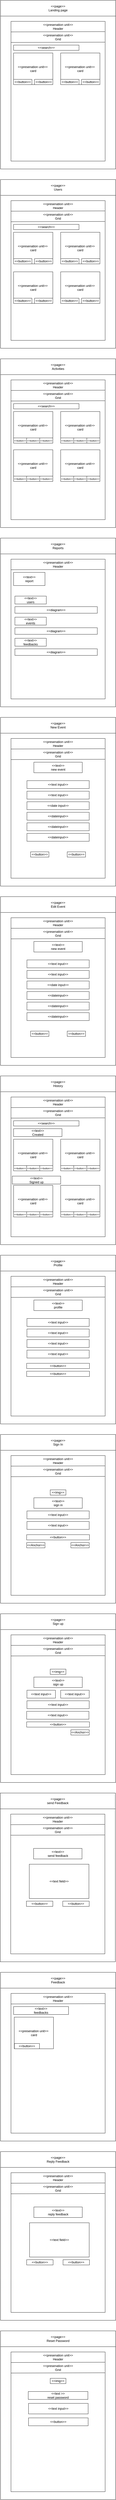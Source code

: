 <mxfile version="12.2.7" type="device" pages="1"><diagram id="5kby70e6fo3i9cjNy1hz" name="Page-1"><mxGraphModel dx="981" dy="492" grid="1" gridSize="10" guides="1" tooltips="1" connect="1" arrows="1" fold="1" page="1" pageScale="1" pageWidth="850" pageHeight="1100" math="0" shadow="0"><root><mxCell id="0"/><mxCell id="1" parent="0"/><mxCell id="wHW3T5yMtzYjt9VkqiAQ-1" value="" style="rounded=0;whiteSpace=wrap;html=1;" vertex="1" parent="1"><mxGeometry x="200" y="40" width="440" height="640" as="geometry"/></mxCell><mxCell id="wHW3T5yMtzYjt9VkqiAQ-2" value="&amp;lt;&amp;lt;page&amp;gt;&amp;gt;&lt;br&gt;Landing page&lt;br&gt;" style="rounded=0;whiteSpace=wrap;html=1;" vertex="1" parent="1"><mxGeometry x="200" y="40" width="440" height="60" as="geometry"/></mxCell><mxCell id="wHW3T5yMtzYjt9VkqiAQ-3" value="" style="rounded=0;whiteSpace=wrap;html=1;" vertex="1" parent="1"><mxGeometry x="240" y="120" width="360" height="530" as="geometry"/></mxCell><mxCell id="wHW3T5yMtzYjt9VkqiAQ-5" value="" style="endArrow=none;html=1;entryX=0.997;entryY=0.149;entryDx=0;entryDy=0;entryPerimeter=0;" edge="1" parent="1" target="wHW3T5yMtzYjt9VkqiAQ-3"><mxGeometry width="50" height="50" relative="1" as="geometry"><mxPoint x="240" y="200" as="sourcePoint"/><mxPoint x="290" y="150" as="targetPoint"/></mxGeometry></mxCell><mxCell id="wHW3T5yMtzYjt9VkqiAQ-6" value="&amp;lt;&amp;lt;presenation unit&amp;gt;&amp;gt;&lt;br&gt;Grid" style="text;html=1;strokeColor=none;fillColor=none;align=center;verticalAlign=middle;whiteSpace=wrap;rounded=0;" vertex="1" parent="1"><mxGeometry x="345" y="170" width="150" height="20" as="geometry"/></mxCell><mxCell id="wHW3T5yMtzYjt9VkqiAQ-7" value="&amp;lt;&amp;lt;presenation unit&amp;gt;&amp;gt;&amp;nbsp;&lt;br&gt;card" style="rounded=0;whiteSpace=wrap;html=1;" vertex="1" parent="1"><mxGeometry x="250" y="240" width="150" height="120" as="geometry"/></mxCell><mxCell id="wHW3T5yMtzYjt9VkqiAQ-12" value="&amp;lt;&amp;lt;search&amp;gt;&amp;gt;" style="rounded=0;whiteSpace=wrap;html=1;" vertex="1" parent="1"><mxGeometry x="250" y="210" width="250" height="20" as="geometry"/></mxCell><mxCell id="wHW3T5yMtzYjt9VkqiAQ-14" value="&amp;lt;&amp;lt;presenation unit&amp;gt;&amp;gt;&lt;br&gt;Header" style="text;html=1;strokeColor=none;fillColor=none;align=center;verticalAlign=middle;whiteSpace=wrap;rounded=0;" vertex="1" parent="1"><mxGeometry x="345" y="130" width="150" height="20" as="geometry"/></mxCell><mxCell id="wHW3T5yMtzYjt9VkqiAQ-16" value="" style="endArrow=none;html=1;entryX=0.997;entryY=0.149;entryDx=0;entryDy=0;entryPerimeter=0;" edge="1" parent="1"><mxGeometry width="50" height="50" relative="1" as="geometry"><mxPoint x="240" y="160" as="sourcePoint"/><mxPoint x="598.92" y="158.97" as="targetPoint"/></mxGeometry></mxCell><mxCell id="wHW3T5yMtzYjt9VkqiAQ-17" value="&amp;lt;&amp;lt;button&amp;gt;&amp;gt;" style="rounded=0;whiteSpace=wrap;html=1;" vertex="1" parent="1"><mxGeometry x="250" y="340" width="70" height="20" as="geometry"/></mxCell><mxCell id="wHW3T5yMtzYjt9VkqiAQ-18" value="&amp;lt;&amp;lt;button&amp;gt;&amp;gt;" style="rounded=0;whiteSpace=wrap;html=1;" vertex="1" parent="1"><mxGeometry x="330" y="340" width="70" height="20" as="geometry"/></mxCell><mxCell id="wHW3T5yMtzYjt9VkqiAQ-20" value="&amp;lt;&amp;lt;presenation unit&amp;gt;&amp;gt;&amp;nbsp;&lt;br&gt;card" style="rounded=0;whiteSpace=wrap;html=1;" vertex="1" parent="1"><mxGeometry x="430" y="240" width="150" height="120" as="geometry"/></mxCell><mxCell id="wHW3T5yMtzYjt9VkqiAQ-21" value="&amp;lt;&amp;lt;button&amp;gt;&amp;gt;" style="rounded=0;whiteSpace=wrap;html=1;" vertex="1" parent="1"><mxGeometry x="430" y="340" width="70" height="20" as="geometry"/></mxCell><mxCell id="wHW3T5yMtzYjt9VkqiAQ-22" value="&amp;lt;&amp;lt;button&amp;gt;&amp;gt;" style="rounded=0;whiteSpace=wrap;html=1;" vertex="1" parent="1"><mxGeometry x="510" y="340" width="70" height="20" as="geometry"/></mxCell><mxCell id="wHW3T5yMtzYjt9VkqiAQ-23" value="" style="rounded=0;whiteSpace=wrap;html=1;" vertex="1" parent="1"><mxGeometry x="200" y="720" width="440" height="640" as="geometry"/></mxCell><mxCell id="wHW3T5yMtzYjt9VkqiAQ-24" value="&amp;lt;&amp;lt;page&amp;gt;&amp;gt;&lt;br&gt;Users" style="rounded=0;whiteSpace=wrap;html=1;" vertex="1" parent="1"><mxGeometry x="200" y="720" width="440" height="60" as="geometry"/></mxCell><mxCell id="wHW3T5yMtzYjt9VkqiAQ-25" value="" style="rounded=0;whiteSpace=wrap;html=1;" vertex="1" parent="1"><mxGeometry x="240" y="800" width="360" height="530" as="geometry"/></mxCell><mxCell id="wHW3T5yMtzYjt9VkqiAQ-26" value="" style="endArrow=none;html=1;entryX=0.997;entryY=0.149;entryDx=0;entryDy=0;entryPerimeter=0;" edge="1" parent="1" target="wHW3T5yMtzYjt9VkqiAQ-25"><mxGeometry width="50" height="50" relative="1" as="geometry"><mxPoint x="240" y="880" as="sourcePoint"/><mxPoint x="290" y="830" as="targetPoint"/></mxGeometry></mxCell><mxCell id="wHW3T5yMtzYjt9VkqiAQ-27" value="&amp;lt;&amp;lt;presenation unit&amp;gt;&amp;gt;&lt;br&gt;Grid" style="text;html=1;strokeColor=none;fillColor=none;align=center;verticalAlign=middle;whiteSpace=wrap;rounded=0;" vertex="1" parent="1"><mxGeometry x="345" y="850" width="150" height="20" as="geometry"/></mxCell><mxCell id="wHW3T5yMtzYjt9VkqiAQ-28" value="&amp;lt;&amp;lt;presenation unit&amp;gt;&amp;gt;&amp;nbsp;&lt;br&gt;card" style="rounded=0;whiteSpace=wrap;html=1;" vertex="1" parent="1"><mxGeometry x="250" y="920" width="150" height="120" as="geometry"/></mxCell><mxCell id="wHW3T5yMtzYjt9VkqiAQ-29" value="&amp;lt;&amp;lt;search&amp;gt;&amp;gt;" style="rounded=0;whiteSpace=wrap;html=1;" vertex="1" parent="1"><mxGeometry x="250" y="890" width="250" height="20" as="geometry"/></mxCell><mxCell id="wHW3T5yMtzYjt9VkqiAQ-30" value="&amp;lt;&amp;lt;presenation unit&amp;gt;&amp;gt;&lt;br&gt;Header" style="text;html=1;strokeColor=none;fillColor=none;align=center;verticalAlign=middle;whiteSpace=wrap;rounded=0;" vertex="1" parent="1"><mxGeometry x="345" y="810" width="150" height="20" as="geometry"/></mxCell><mxCell id="wHW3T5yMtzYjt9VkqiAQ-31" value="" style="endArrow=none;html=1;entryX=0.997;entryY=0.149;entryDx=0;entryDy=0;entryPerimeter=0;" edge="1" parent="1"><mxGeometry width="50" height="50" relative="1" as="geometry"><mxPoint x="240" y="840" as="sourcePoint"/><mxPoint x="598.92" y="838.97" as="targetPoint"/></mxGeometry></mxCell><mxCell id="wHW3T5yMtzYjt9VkqiAQ-32" value="&amp;lt;&amp;lt;button&amp;gt;&amp;gt;" style="rounded=0;whiteSpace=wrap;html=1;" vertex="1" parent="1"><mxGeometry x="250" y="1020" width="70" height="20" as="geometry"/></mxCell><mxCell id="wHW3T5yMtzYjt9VkqiAQ-33" value="&amp;lt;&amp;lt;button&amp;gt;&amp;gt;" style="rounded=0;whiteSpace=wrap;html=1;" vertex="1" parent="1"><mxGeometry x="330" y="1020" width="70" height="20" as="geometry"/></mxCell><mxCell id="wHW3T5yMtzYjt9VkqiAQ-34" value="&amp;lt;&amp;lt;presenation unit&amp;gt;&amp;gt;&amp;nbsp;&lt;br&gt;card" style="rounded=0;whiteSpace=wrap;html=1;" vertex="1" parent="1"><mxGeometry x="430" y="920" width="150" height="120" as="geometry"/></mxCell><mxCell id="wHW3T5yMtzYjt9VkqiAQ-35" value="&amp;lt;&amp;lt;button&amp;gt;&amp;gt;" style="rounded=0;whiteSpace=wrap;html=1;" vertex="1" parent="1"><mxGeometry x="430" y="1020" width="70" height="20" as="geometry"/></mxCell><mxCell id="wHW3T5yMtzYjt9VkqiAQ-36" value="&amp;lt;&amp;lt;button&amp;gt;&amp;gt;" style="rounded=0;whiteSpace=wrap;html=1;" vertex="1" parent="1"><mxGeometry x="510" y="1020" width="70" height="20" as="geometry"/></mxCell><mxCell id="wHW3T5yMtzYjt9VkqiAQ-37" value="" style="rounded=0;whiteSpace=wrap;html=1;" vertex="1" parent="1"><mxGeometry x="200" y="1400" width="440" height="640" as="geometry"/></mxCell><mxCell id="wHW3T5yMtzYjt9VkqiAQ-38" value="&amp;lt;&amp;lt;page&amp;gt;&amp;gt;&lt;br&gt;Activities" style="rounded=0;whiteSpace=wrap;html=1;" vertex="1" parent="1"><mxGeometry x="200" y="1400" width="440" height="60" as="geometry"/></mxCell><mxCell id="wHW3T5yMtzYjt9VkqiAQ-39" value="" style="rounded=0;whiteSpace=wrap;html=1;" vertex="1" parent="1"><mxGeometry x="240" y="1480" width="360" height="530" as="geometry"/></mxCell><mxCell id="wHW3T5yMtzYjt9VkqiAQ-40" value="" style="endArrow=none;html=1;entryX=0.997;entryY=0.149;entryDx=0;entryDy=0;entryPerimeter=0;" edge="1" parent="1" target="wHW3T5yMtzYjt9VkqiAQ-39"><mxGeometry width="50" height="50" relative="1" as="geometry"><mxPoint x="240" y="1560" as="sourcePoint"/><mxPoint x="290" y="1510" as="targetPoint"/></mxGeometry></mxCell><mxCell id="wHW3T5yMtzYjt9VkqiAQ-41" value="&amp;lt;&amp;lt;presenation unit&amp;gt;&amp;gt;&lt;br&gt;Grid" style="text;html=1;strokeColor=none;fillColor=none;align=center;verticalAlign=middle;whiteSpace=wrap;rounded=0;" vertex="1" parent="1"><mxGeometry x="345" y="1530" width="150" height="20" as="geometry"/></mxCell><mxCell id="wHW3T5yMtzYjt9VkqiAQ-42" value="&amp;lt;&amp;lt;presenation unit&amp;gt;&amp;gt;&amp;nbsp;&lt;br&gt;card" style="rounded=0;whiteSpace=wrap;html=1;" vertex="1" parent="1"><mxGeometry x="250" y="1600" width="150" height="120" as="geometry"/></mxCell><mxCell id="wHW3T5yMtzYjt9VkqiAQ-43" value="&amp;lt;&amp;lt;search&amp;gt;&amp;gt;" style="rounded=0;whiteSpace=wrap;html=1;" vertex="1" parent="1"><mxGeometry x="250" y="1570" width="250" height="20" as="geometry"/></mxCell><mxCell id="wHW3T5yMtzYjt9VkqiAQ-44" value="&amp;lt;&amp;lt;presenation unit&amp;gt;&amp;gt;&lt;br&gt;Header" style="text;html=1;strokeColor=none;fillColor=none;align=center;verticalAlign=middle;whiteSpace=wrap;rounded=0;" vertex="1" parent="1"><mxGeometry x="345" y="1490" width="150" height="20" as="geometry"/></mxCell><mxCell id="wHW3T5yMtzYjt9VkqiAQ-45" value="" style="endArrow=none;html=1;entryX=0.997;entryY=0.149;entryDx=0;entryDy=0;entryPerimeter=0;" edge="1" parent="1"><mxGeometry width="50" height="50" relative="1" as="geometry"><mxPoint x="240" y="1520" as="sourcePoint"/><mxPoint x="598.92" y="1518.97" as="targetPoint"/></mxGeometry></mxCell><mxCell id="wHW3T5yMtzYjt9VkqiAQ-46" value="&lt;font style=&quot;font-size: 9px&quot;&gt;&amp;lt;&amp;lt;button&amp;gt;&amp;gt;&lt;/font&gt;" style="rounded=0;whiteSpace=wrap;html=1;" vertex="1" parent="1"><mxGeometry x="250" y="1700" width="50" height="20" as="geometry"/></mxCell><mxCell id="wHW3T5yMtzYjt9VkqiAQ-47" value="&lt;font style=&quot;font-size: 9px&quot;&gt;&amp;lt;&amp;lt;button&amp;gt;&amp;gt;&lt;/font&gt;" style="rounded=0;whiteSpace=wrap;html=1;" vertex="1" parent="1"><mxGeometry x="350" y="1700" width="50" height="20" as="geometry"/></mxCell><mxCell id="wHW3T5yMtzYjt9VkqiAQ-48" value="&amp;lt;&amp;lt;presenation unit&amp;gt;&amp;gt;&amp;nbsp;&lt;br&gt;card" style="rounded=0;whiteSpace=wrap;html=1;" vertex="1" parent="1"><mxGeometry x="430" y="1600" width="150" height="120" as="geometry"/></mxCell><mxCell id="wHW3T5yMtzYjt9VkqiAQ-51" value="&lt;font style=&quot;font-size: 9px&quot;&gt;&amp;lt;&amp;lt;button&amp;gt;&amp;gt;&lt;/font&gt;" style="rounded=0;whiteSpace=wrap;html=1;" vertex="1" parent="1"><mxGeometry x="300" y="1700" width="50" height="20" as="geometry"/></mxCell><mxCell id="wHW3T5yMtzYjt9VkqiAQ-52" value="&lt;font style=&quot;font-size: 9px&quot;&gt;&amp;lt;&amp;lt;button&amp;gt;&amp;gt;&lt;/font&gt;" style="rounded=0;whiteSpace=wrap;html=1;" vertex="1" parent="1"><mxGeometry x="430" y="1700" width="50" height="20" as="geometry"/></mxCell><mxCell id="wHW3T5yMtzYjt9VkqiAQ-53" value="&lt;font style=&quot;font-size: 9px&quot;&gt;&amp;lt;&amp;lt;button&amp;gt;&amp;gt;&lt;/font&gt;" style="rounded=0;whiteSpace=wrap;html=1;" vertex="1" parent="1"><mxGeometry x="530" y="1700" width="50" height="20" as="geometry"/></mxCell><mxCell id="wHW3T5yMtzYjt9VkqiAQ-54" value="&lt;font style=&quot;font-size: 9px&quot;&gt;&amp;lt;&amp;lt;button&amp;gt;&amp;gt;&lt;/font&gt;" style="rounded=0;whiteSpace=wrap;html=1;" vertex="1" parent="1"><mxGeometry x="480" y="1700" width="50" height="20" as="geometry"/></mxCell><mxCell id="wHW3T5yMtzYjt9VkqiAQ-55" value="" style="rounded=0;whiteSpace=wrap;html=1;" vertex="1" parent="1"><mxGeometry x="200" y="2080" width="440" height="640" as="geometry"/></mxCell><mxCell id="wHW3T5yMtzYjt9VkqiAQ-56" value="&amp;lt;&amp;lt;page&amp;gt;&amp;gt;&lt;br&gt;Reports" style="rounded=0;whiteSpace=wrap;html=1;" vertex="1" parent="1"><mxGeometry x="200" y="2080" width="440" height="60" as="geometry"/></mxCell><mxCell id="wHW3T5yMtzYjt9VkqiAQ-57" value="" style="rounded=0;whiteSpace=wrap;html=1;" vertex="1" parent="1"><mxGeometry x="240" y="2160" width="360" height="530" as="geometry"/></mxCell><mxCell id="wHW3T5yMtzYjt9VkqiAQ-62" value="&amp;lt;&amp;lt;presenation unit&amp;gt;&amp;gt;&lt;br&gt;Header" style="text;html=1;strokeColor=none;fillColor=none;align=center;verticalAlign=middle;whiteSpace=wrap;rounded=0;" vertex="1" parent="1"><mxGeometry x="345" y="2170" width="150" height="20" as="geometry"/></mxCell><mxCell id="wHW3T5yMtzYjt9VkqiAQ-63" value="" style="endArrow=none;html=1;entryX=0.997;entryY=0.149;entryDx=0;entryDy=0;entryPerimeter=0;" edge="1" parent="1"><mxGeometry width="50" height="50" relative="1" as="geometry"><mxPoint x="240" y="2200" as="sourcePoint"/><mxPoint x="598.92" y="2198.97" as="targetPoint"/></mxGeometry></mxCell><mxCell id="wHW3T5yMtzYjt9VkqiAQ-72" value="&amp;lt;&amp;lt;presenation unit&amp;gt;&amp;gt;&amp;nbsp;&lt;br&gt;card" style="rounded=0;whiteSpace=wrap;html=1;" vertex="1" parent="1"><mxGeometry x="250" y="1070" width="150" height="120" as="geometry"/></mxCell><mxCell id="wHW3T5yMtzYjt9VkqiAQ-73" value="&amp;lt;&amp;lt;button&amp;gt;&amp;gt;" style="rounded=0;whiteSpace=wrap;html=1;" vertex="1" parent="1"><mxGeometry x="250" y="1170" width="70" height="20" as="geometry"/></mxCell><mxCell id="wHW3T5yMtzYjt9VkqiAQ-74" value="&amp;lt;&amp;lt;button&amp;gt;&amp;gt;" style="rounded=0;whiteSpace=wrap;html=1;" vertex="1" parent="1"><mxGeometry x="330" y="1170" width="70" height="20" as="geometry"/></mxCell><mxCell id="wHW3T5yMtzYjt9VkqiAQ-75" value="&amp;lt;&amp;lt;presenation unit&amp;gt;&amp;gt;&amp;nbsp;&lt;br&gt;card" style="rounded=0;whiteSpace=wrap;html=1;" vertex="1" parent="1"><mxGeometry x="430" y="1070" width="150" height="120" as="geometry"/></mxCell><mxCell id="wHW3T5yMtzYjt9VkqiAQ-76" value="&amp;lt;&amp;lt;button&amp;gt;&amp;gt;" style="rounded=0;whiteSpace=wrap;html=1;" vertex="1" parent="1"><mxGeometry x="430" y="1170" width="70" height="20" as="geometry"/></mxCell><mxCell id="wHW3T5yMtzYjt9VkqiAQ-77" value="&amp;lt;&amp;lt;button&amp;gt;&amp;gt;" style="rounded=0;whiteSpace=wrap;html=1;" vertex="1" parent="1"><mxGeometry x="510" y="1170" width="70" height="20" as="geometry"/></mxCell><mxCell id="wHW3T5yMtzYjt9VkqiAQ-79" value="&amp;lt;&amp;lt;presenation unit&amp;gt;&amp;gt;&amp;nbsp;&lt;br&gt;card" style="rounded=0;whiteSpace=wrap;html=1;" vertex="1" parent="1"><mxGeometry x="250" y="1745" width="150" height="120" as="geometry"/></mxCell><mxCell id="wHW3T5yMtzYjt9VkqiAQ-80" value="&lt;font style=&quot;font-size: 9px&quot;&gt;&amp;lt;&amp;lt;button&amp;gt;&amp;gt;&lt;/font&gt;" style="rounded=0;whiteSpace=wrap;html=1;" vertex="1" parent="1"><mxGeometry x="250" y="1845" width="50" height="20" as="geometry"/></mxCell><mxCell id="wHW3T5yMtzYjt9VkqiAQ-81" value="&lt;font style=&quot;font-size: 9px&quot;&gt;&amp;lt;&amp;lt;button&amp;gt;&amp;gt;&lt;/font&gt;" style="rounded=0;whiteSpace=wrap;html=1;" vertex="1" parent="1"><mxGeometry x="350" y="1845" width="50" height="20" as="geometry"/></mxCell><mxCell id="wHW3T5yMtzYjt9VkqiAQ-82" value="&lt;font style=&quot;font-size: 9px&quot;&gt;&amp;lt;&amp;lt;button&amp;gt;&amp;gt;&lt;/font&gt;" style="rounded=0;whiteSpace=wrap;html=1;" vertex="1" parent="1"><mxGeometry x="300" y="1845" width="50" height="20" as="geometry"/></mxCell><mxCell id="wHW3T5yMtzYjt9VkqiAQ-83" value="&amp;lt;&amp;lt;presenation unit&amp;gt;&amp;gt;&amp;nbsp;&lt;br&gt;card" style="rounded=0;whiteSpace=wrap;html=1;" vertex="1" parent="1"><mxGeometry x="430" y="1745" width="150" height="120" as="geometry"/></mxCell><mxCell id="wHW3T5yMtzYjt9VkqiAQ-84" value="&lt;font style=&quot;font-size: 9px&quot;&gt;&amp;lt;&amp;lt;button&amp;gt;&amp;gt;&lt;/font&gt;" style="rounded=0;whiteSpace=wrap;html=1;" vertex="1" parent="1"><mxGeometry x="430" y="1845" width="50" height="20" as="geometry"/></mxCell><mxCell id="wHW3T5yMtzYjt9VkqiAQ-85" value="&lt;font style=&quot;font-size: 9px&quot;&gt;&amp;lt;&amp;lt;button&amp;gt;&amp;gt;&lt;/font&gt;" style="rounded=0;whiteSpace=wrap;html=1;" vertex="1" parent="1"><mxGeometry x="530" y="1845" width="50" height="20" as="geometry"/></mxCell><mxCell id="wHW3T5yMtzYjt9VkqiAQ-86" value="&lt;font style=&quot;font-size: 9px&quot;&gt;&amp;lt;&amp;lt;button&amp;gt;&amp;gt;&lt;/font&gt;" style="rounded=0;whiteSpace=wrap;html=1;" vertex="1" parent="1"><mxGeometry x="480" y="1845" width="50" height="20" as="geometry"/></mxCell><mxCell id="wHW3T5yMtzYjt9VkqiAQ-88" value="&amp;lt;&amp;lt;text&amp;gt;&amp;gt;&lt;br&gt;report" style="rounded=0;whiteSpace=wrap;html=1;" vertex="1" parent="1"><mxGeometry x="250" y="2210" width="120" height="50" as="geometry"/></mxCell><mxCell id="wHW3T5yMtzYjt9VkqiAQ-89" value="&amp;lt;&amp;lt;text&amp;gt;&amp;gt;&lt;br&gt;users" style="rounded=0;whiteSpace=wrap;html=1;" vertex="1" parent="1"><mxGeometry x="255" y="2300" width="120" height="30" as="geometry"/></mxCell><mxCell id="wHW3T5yMtzYjt9VkqiAQ-90" value="&amp;lt;&amp;lt;text&amp;gt;&amp;gt;&lt;br&gt;events" style="rounded=0;whiteSpace=wrap;html=1;" vertex="1" parent="1"><mxGeometry x="255" y="2380" width="120" height="30" as="geometry"/></mxCell><mxCell id="wHW3T5yMtzYjt9VkqiAQ-91" value="&amp;lt;&amp;lt;text&amp;gt;&amp;gt;&lt;br&gt;feedbacks" style="rounded=0;whiteSpace=wrap;html=1;" vertex="1" parent="1"><mxGeometry x="255" y="2460" width="120" height="30" as="geometry"/></mxCell><mxCell id="wHW3T5yMtzYjt9VkqiAQ-93" value="&amp;lt;&amp;lt;diagram&amp;gt;&amp;gt;" style="rounded=0;whiteSpace=wrap;html=1;" vertex="1" parent="1"><mxGeometry x="255" y="2340" width="315" height="25" as="geometry"/></mxCell><mxCell id="wHW3T5yMtzYjt9VkqiAQ-94" value="&amp;lt;&amp;lt;diagram&amp;gt;&amp;gt;" style="rounded=0;whiteSpace=wrap;html=1;" vertex="1" parent="1"><mxGeometry x="255" y="2420" width="315" height="25" as="geometry"/></mxCell><mxCell id="wHW3T5yMtzYjt9VkqiAQ-95" value="&amp;lt;&amp;lt;diagram&amp;gt;&amp;gt;" style="rounded=0;whiteSpace=wrap;html=1;" vertex="1" parent="1"><mxGeometry x="255" y="2500" width="315" height="25" as="geometry"/></mxCell><mxCell id="wHW3T5yMtzYjt9VkqiAQ-96" value="" style="rounded=0;whiteSpace=wrap;html=1;" vertex="1" parent="1"><mxGeometry x="200" y="2760" width="440" height="640" as="geometry"/></mxCell><mxCell id="wHW3T5yMtzYjt9VkqiAQ-97" value="&amp;lt;&amp;lt;page&amp;gt;&amp;gt;&lt;br&gt;New Event" style="rounded=0;whiteSpace=wrap;html=1;" vertex="1" parent="1"><mxGeometry x="200" y="2760" width="440" height="60" as="geometry"/></mxCell><mxCell id="wHW3T5yMtzYjt9VkqiAQ-98" value="" style="rounded=0;whiteSpace=wrap;html=1;" vertex="1" parent="1"><mxGeometry x="240" y="2840" width="360" height="530" as="geometry"/></mxCell><mxCell id="wHW3T5yMtzYjt9VkqiAQ-99" value="" style="endArrow=none;html=1;entryX=0.997;entryY=0.149;entryDx=0;entryDy=0;entryPerimeter=0;" edge="1" parent="1" target="wHW3T5yMtzYjt9VkqiAQ-98"><mxGeometry width="50" height="50" relative="1" as="geometry"><mxPoint x="240" y="2920" as="sourcePoint"/><mxPoint x="290" y="2870" as="targetPoint"/></mxGeometry></mxCell><mxCell id="wHW3T5yMtzYjt9VkqiAQ-100" value="&amp;lt;&amp;lt;presenation unit&amp;gt;&amp;gt;&lt;br&gt;Grid" style="text;html=1;strokeColor=none;fillColor=none;align=center;verticalAlign=middle;whiteSpace=wrap;rounded=0;" vertex="1" parent="1"><mxGeometry x="345" y="2890" width="150" height="20" as="geometry"/></mxCell><mxCell id="wHW3T5yMtzYjt9VkqiAQ-102" value="&amp;lt;&amp;lt;text&amp;gt;&amp;gt;&lt;br&gt;new event" style="rounded=0;whiteSpace=wrap;html=1;" vertex="1" parent="1"><mxGeometry x="327.5" y="2930" width="185" height="40" as="geometry"/></mxCell><mxCell id="wHW3T5yMtzYjt9VkqiAQ-103" value="&amp;lt;&amp;lt;presenation unit&amp;gt;&amp;gt;&lt;br&gt;Header" style="text;html=1;strokeColor=none;fillColor=none;align=center;verticalAlign=middle;whiteSpace=wrap;rounded=0;" vertex="1" parent="1"><mxGeometry x="345" y="2850" width="150" height="20" as="geometry"/></mxCell><mxCell id="wHW3T5yMtzYjt9VkqiAQ-104" value="" style="endArrow=none;html=1;entryX=0.997;entryY=0.149;entryDx=0;entryDy=0;entryPerimeter=0;" edge="1" parent="1"><mxGeometry width="50" height="50" relative="1" as="geometry"><mxPoint x="240" y="2880" as="sourcePoint"/><mxPoint x="598.92" y="2878.97" as="targetPoint"/></mxGeometry></mxCell><mxCell id="wHW3T5yMtzYjt9VkqiAQ-120" value="&amp;lt;&amp;lt;text input&amp;gt;&amp;gt;" style="rounded=0;whiteSpace=wrap;html=1;" vertex="1" parent="1"><mxGeometry x="301" y="3000" width="238" height="30" as="geometry"/></mxCell><mxCell id="wHW3T5yMtzYjt9VkqiAQ-121" value="&amp;lt;&amp;lt;text input&amp;gt;&amp;gt;" style="rounded=0;whiteSpace=wrap;html=1;" vertex="1" parent="1"><mxGeometry x="301" y="3040" width="238" height="30" as="geometry"/></mxCell><mxCell id="wHW3T5yMtzYjt9VkqiAQ-123" value="&amp;lt;&amp;lt;button&amp;gt;&amp;gt;" style="rounded=0;whiteSpace=wrap;html=1;" vertex="1" parent="1"><mxGeometry x="315" y="3270" width="70" height="20" as="geometry"/></mxCell><mxCell id="wHW3T5yMtzYjt9VkqiAQ-124" value="&amp;lt;&amp;lt;date input&amp;gt;&amp;gt;" style="rounded=0;whiteSpace=wrap;html=1;" vertex="1" parent="1"><mxGeometry x="301" y="3080" width="238" height="30" as="geometry"/></mxCell><mxCell id="wHW3T5yMtzYjt9VkqiAQ-125" value="&amp;lt;&amp;lt;dateinput&amp;gt;&amp;gt;" style="rounded=0;whiteSpace=wrap;html=1;" vertex="1" parent="1"><mxGeometry x="301" y="3120" width="238" height="30" as="geometry"/></mxCell><mxCell id="wHW3T5yMtzYjt9VkqiAQ-126" value="&amp;lt;&amp;lt;dateinput&amp;gt;&amp;gt;" style="rounded=0;whiteSpace=wrap;html=1;" vertex="1" parent="1"><mxGeometry x="301" y="3160" width="238" height="30" as="geometry"/></mxCell><mxCell id="wHW3T5yMtzYjt9VkqiAQ-127" value="&amp;lt;&amp;lt;dateinput&amp;gt;&amp;gt;" style="rounded=0;whiteSpace=wrap;html=1;" vertex="1" parent="1"><mxGeometry x="301" y="3200" width="238" height="30" as="geometry"/></mxCell><mxCell id="wHW3T5yMtzYjt9VkqiAQ-128" value="&amp;lt;&amp;lt;button&amp;gt;&amp;gt;" style="rounded=0;whiteSpace=wrap;html=1;" vertex="1" parent="1"><mxGeometry x="455" y="3270" width="70" height="20" as="geometry"/></mxCell><mxCell id="wHW3T5yMtzYjt9VkqiAQ-129" value="" style="rounded=0;whiteSpace=wrap;html=1;" vertex="1" parent="1"><mxGeometry x="200" y="3440" width="440" height="640" as="geometry"/></mxCell><mxCell id="wHW3T5yMtzYjt9VkqiAQ-130" value="&amp;lt;&amp;lt;page&amp;gt;&amp;gt;&lt;br&gt;Edit Event" style="rounded=0;whiteSpace=wrap;html=1;" vertex="1" parent="1"><mxGeometry x="200" y="3440" width="440" height="60" as="geometry"/></mxCell><mxCell id="wHW3T5yMtzYjt9VkqiAQ-131" value="" style="rounded=0;whiteSpace=wrap;html=1;" vertex="1" parent="1"><mxGeometry x="240" y="3520" width="360" height="530" as="geometry"/></mxCell><mxCell id="wHW3T5yMtzYjt9VkqiAQ-132" value="" style="endArrow=none;html=1;entryX=0.997;entryY=0.149;entryDx=0;entryDy=0;entryPerimeter=0;" edge="1" parent="1" target="wHW3T5yMtzYjt9VkqiAQ-131"><mxGeometry width="50" height="50" relative="1" as="geometry"><mxPoint x="240" y="3600" as="sourcePoint"/><mxPoint x="290" y="3550" as="targetPoint"/></mxGeometry></mxCell><mxCell id="wHW3T5yMtzYjt9VkqiAQ-133" value="&amp;lt;&amp;lt;presenation unit&amp;gt;&amp;gt;&lt;br&gt;Grid" style="text;html=1;strokeColor=none;fillColor=none;align=center;verticalAlign=middle;whiteSpace=wrap;rounded=0;" vertex="1" parent="1"><mxGeometry x="345" y="3570" width="150" height="20" as="geometry"/></mxCell><mxCell id="wHW3T5yMtzYjt9VkqiAQ-134" value="&amp;lt;&amp;lt;text&amp;gt;&amp;gt;&lt;br&gt;new event" style="rounded=0;whiteSpace=wrap;html=1;" vertex="1" parent="1"><mxGeometry x="327.5" y="3610" width="185" height="40" as="geometry"/></mxCell><mxCell id="wHW3T5yMtzYjt9VkqiAQ-135" value="&amp;lt;&amp;lt;presenation unit&amp;gt;&amp;gt;&lt;br&gt;Header" style="text;html=1;strokeColor=none;fillColor=none;align=center;verticalAlign=middle;whiteSpace=wrap;rounded=0;" vertex="1" parent="1"><mxGeometry x="345" y="3530" width="150" height="20" as="geometry"/></mxCell><mxCell id="wHW3T5yMtzYjt9VkqiAQ-136" value="" style="endArrow=none;html=1;entryX=0.997;entryY=0.149;entryDx=0;entryDy=0;entryPerimeter=0;" edge="1" parent="1"><mxGeometry width="50" height="50" relative="1" as="geometry"><mxPoint x="240" y="3560" as="sourcePoint"/><mxPoint x="598.92" y="3558.97" as="targetPoint"/></mxGeometry></mxCell><mxCell id="wHW3T5yMtzYjt9VkqiAQ-137" value="&amp;lt;&amp;lt;text input&amp;gt;&amp;gt;" style="rounded=0;whiteSpace=wrap;html=1;" vertex="1" parent="1"><mxGeometry x="301" y="3680" width="238" height="30" as="geometry"/></mxCell><mxCell id="wHW3T5yMtzYjt9VkqiAQ-138" value="&amp;lt;&amp;lt;text input&amp;gt;&amp;gt;" style="rounded=0;whiteSpace=wrap;html=1;" vertex="1" parent="1"><mxGeometry x="301" y="3720" width="238" height="30" as="geometry"/></mxCell><mxCell id="wHW3T5yMtzYjt9VkqiAQ-139" value="&amp;lt;&amp;lt;button&amp;gt;&amp;gt;" style="rounded=0;whiteSpace=wrap;html=1;" vertex="1" parent="1"><mxGeometry x="315" y="3950" width="70" height="20" as="geometry"/></mxCell><mxCell id="wHW3T5yMtzYjt9VkqiAQ-140" value="&amp;lt;&amp;lt;date input&amp;gt;&amp;gt;" style="rounded=0;whiteSpace=wrap;html=1;" vertex="1" parent="1"><mxGeometry x="301" y="3760" width="238" height="30" as="geometry"/></mxCell><mxCell id="wHW3T5yMtzYjt9VkqiAQ-141" value="&amp;lt;&amp;lt;dateinput&amp;gt;&amp;gt;" style="rounded=0;whiteSpace=wrap;html=1;" vertex="1" parent="1"><mxGeometry x="301" y="3800" width="238" height="30" as="geometry"/></mxCell><mxCell id="wHW3T5yMtzYjt9VkqiAQ-142" value="&amp;lt;&amp;lt;dateinput&amp;gt;&amp;gt;" style="rounded=0;whiteSpace=wrap;html=1;" vertex="1" parent="1"><mxGeometry x="301" y="3840" width="238" height="30" as="geometry"/></mxCell><mxCell id="wHW3T5yMtzYjt9VkqiAQ-143" value="&amp;lt;&amp;lt;dateinput&amp;gt;&amp;gt;" style="rounded=0;whiteSpace=wrap;html=1;" vertex="1" parent="1"><mxGeometry x="301" y="3880" width="238" height="30" as="geometry"/></mxCell><mxCell id="wHW3T5yMtzYjt9VkqiAQ-144" value="&amp;lt;&amp;lt;button&amp;gt;&amp;gt;" style="rounded=0;whiteSpace=wrap;html=1;" vertex="1" parent="1"><mxGeometry x="455" y="3950" width="70" height="20" as="geometry"/></mxCell><mxCell id="wHW3T5yMtzYjt9VkqiAQ-161" value="" style="rounded=0;whiteSpace=wrap;html=1;" vertex="1" parent="1"><mxGeometry x="200" y="4120" width="440" height="640" as="geometry"/></mxCell><mxCell id="wHW3T5yMtzYjt9VkqiAQ-162" value="&amp;lt;&amp;lt;page&amp;gt;&amp;gt;&lt;br&gt;History" style="rounded=0;whiteSpace=wrap;html=1;" vertex="1" parent="1"><mxGeometry x="200" y="4120" width="440" height="60" as="geometry"/></mxCell><mxCell id="wHW3T5yMtzYjt9VkqiAQ-163" value="" style="rounded=0;whiteSpace=wrap;html=1;" vertex="1" parent="1"><mxGeometry x="240" y="4200" width="360" height="530" as="geometry"/></mxCell><mxCell id="wHW3T5yMtzYjt9VkqiAQ-164" value="" style="endArrow=none;html=1;entryX=0.997;entryY=0.149;entryDx=0;entryDy=0;entryPerimeter=0;" edge="1" parent="1" target="wHW3T5yMtzYjt9VkqiAQ-163"><mxGeometry width="50" height="50" relative="1" as="geometry"><mxPoint x="240" y="4280" as="sourcePoint"/><mxPoint x="290" y="4230" as="targetPoint"/></mxGeometry></mxCell><mxCell id="wHW3T5yMtzYjt9VkqiAQ-165" value="&amp;lt;&amp;lt;presenation unit&amp;gt;&amp;gt;&lt;br&gt;Grid" style="text;html=1;strokeColor=none;fillColor=none;align=center;verticalAlign=middle;whiteSpace=wrap;rounded=0;" vertex="1" parent="1"><mxGeometry x="345" y="4250" width="150" height="20" as="geometry"/></mxCell><mxCell id="wHW3T5yMtzYjt9VkqiAQ-166" value="&amp;lt;&amp;lt;presenation unit&amp;gt;&amp;gt;&amp;nbsp;&lt;br&gt;card" style="rounded=0;whiteSpace=wrap;html=1;" vertex="1" parent="1"><mxGeometry x="250" y="4360" width="150" height="120" as="geometry"/></mxCell><mxCell id="wHW3T5yMtzYjt9VkqiAQ-167" value="&amp;lt;&amp;lt;search&amp;gt;&amp;gt;" style="rounded=0;whiteSpace=wrap;html=1;" vertex="1" parent="1"><mxGeometry x="250" y="4290" width="250" height="20" as="geometry"/></mxCell><mxCell id="wHW3T5yMtzYjt9VkqiAQ-168" value="&amp;lt;&amp;lt;presenation unit&amp;gt;&amp;gt;&lt;br&gt;Header" style="text;html=1;strokeColor=none;fillColor=none;align=center;verticalAlign=middle;whiteSpace=wrap;rounded=0;" vertex="1" parent="1"><mxGeometry x="345" y="4210" width="150" height="20" as="geometry"/></mxCell><mxCell id="wHW3T5yMtzYjt9VkqiAQ-169" value="" style="endArrow=none;html=1;entryX=0.997;entryY=0.149;entryDx=0;entryDy=0;entryPerimeter=0;" edge="1" parent="1"><mxGeometry width="50" height="50" relative="1" as="geometry"><mxPoint x="240" y="4240" as="sourcePoint"/><mxPoint x="598.92" y="4238.97" as="targetPoint"/></mxGeometry></mxCell><mxCell id="wHW3T5yMtzYjt9VkqiAQ-170" value="&lt;font style=&quot;font-size: 9px&quot;&gt;&amp;lt;&amp;lt;button&amp;gt;&amp;gt;&lt;/font&gt;" style="rounded=0;whiteSpace=wrap;html=1;" vertex="1" parent="1"><mxGeometry x="250" y="4460" width="50" height="20" as="geometry"/></mxCell><mxCell id="wHW3T5yMtzYjt9VkqiAQ-171" value="&lt;font style=&quot;font-size: 9px&quot;&gt;&amp;lt;&amp;lt;button&amp;gt;&amp;gt;&lt;/font&gt;" style="rounded=0;whiteSpace=wrap;html=1;" vertex="1" parent="1"><mxGeometry x="350" y="4460" width="50" height="20" as="geometry"/></mxCell><mxCell id="wHW3T5yMtzYjt9VkqiAQ-172" value="&amp;lt;&amp;lt;presenation unit&amp;gt;&amp;gt;&amp;nbsp;&lt;br&gt;card" style="rounded=0;whiteSpace=wrap;html=1;" vertex="1" parent="1"><mxGeometry x="430" y="4360" width="150" height="120" as="geometry"/></mxCell><mxCell id="wHW3T5yMtzYjt9VkqiAQ-173" value="&lt;font style=&quot;font-size: 9px&quot;&gt;&amp;lt;&amp;lt;button&amp;gt;&amp;gt;&lt;/font&gt;" style="rounded=0;whiteSpace=wrap;html=1;" vertex="1" parent="1"><mxGeometry x="300" y="4460" width="50" height="20" as="geometry"/></mxCell><mxCell id="wHW3T5yMtzYjt9VkqiAQ-174" value="&lt;font style=&quot;font-size: 9px&quot;&gt;&amp;lt;&amp;lt;button&amp;gt;&amp;gt;&lt;/font&gt;" style="rounded=0;whiteSpace=wrap;html=1;" vertex="1" parent="1"><mxGeometry x="430" y="4460" width="50" height="20" as="geometry"/></mxCell><mxCell id="wHW3T5yMtzYjt9VkqiAQ-175" value="&lt;font style=&quot;font-size: 9px&quot;&gt;&amp;lt;&amp;lt;button&amp;gt;&amp;gt;&lt;/font&gt;" style="rounded=0;whiteSpace=wrap;html=1;" vertex="1" parent="1"><mxGeometry x="530" y="4460" width="50" height="20" as="geometry"/></mxCell><mxCell id="wHW3T5yMtzYjt9VkqiAQ-176" value="&lt;font style=&quot;font-size: 9px&quot;&gt;&amp;lt;&amp;lt;button&amp;gt;&amp;gt;&lt;/font&gt;" style="rounded=0;whiteSpace=wrap;html=1;" vertex="1" parent="1"><mxGeometry x="480" y="4460" width="50" height="20" as="geometry"/></mxCell><mxCell id="wHW3T5yMtzYjt9VkqiAQ-177" value="&amp;lt;&amp;lt;presenation unit&amp;gt;&amp;gt;&amp;nbsp;&lt;br&gt;card" style="rounded=0;whiteSpace=wrap;html=1;" vertex="1" parent="1"><mxGeometry x="250" y="4535" width="150" height="120" as="geometry"/></mxCell><mxCell id="wHW3T5yMtzYjt9VkqiAQ-178" value="&lt;font style=&quot;font-size: 9px&quot;&gt;&amp;lt;&amp;lt;button&amp;gt;&amp;gt;&lt;/font&gt;" style="rounded=0;whiteSpace=wrap;html=1;" vertex="1" parent="1"><mxGeometry x="250" y="4635" width="50" height="20" as="geometry"/></mxCell><mxCell id="wHW3T5yMtzYjt9VkqiAQ-179" value="&lt;font style=&quot;font-size: 9px&quot;&gt;&amp;lt;&amp;lt;button&amp;gt;&amp;gt;&lt;/font&gt;" style="rounded=0;whiteSpace=wrap;html=1;" vertex="1" parent="1"><mxGeometry x="350" y="4635" width="50" height="20" as="geometry"/></mxCell><mxCell id="wHW3T5yMtzYjt9VkqiAQ-180" value="&lt;font style=&quot;font-size: 9px&quot;&gt;&amp;lt;&amp;lt;button&amp;gt;&amp;gt;&lt;/font&gt;" style="rounded=0;whiteSpace=wrap;html=1;" vertex="1" parent="1"><mxGeometry x="300" y="4635" width="50" height="20" as="geometry"/></mxCell><mxCell id="wHW3T5yMtzYjt9VkqiAQ-181" value="&amp;lt;&amp;lt;presenation unit&amp;gt;&amp;gt;&amp;nbsp;&lt;br&gt;card" style="rounded=0;whiteSpace=wrap;html=1;" vertex="1" parent="1"><mxGeometry x="430" y="4535" width="150" height="120" as="geometry"/></mxCell><mxCell id="wHW3T5yMtzYjt9VkqiAQ-182" value="&lt;font style=&quot;font-size: 9px&quot;&gt;&amp;lt;&amp;lt;button&amp;gt;&amp;gt;&lt;/font&gt;" style="rounded=0;whiteSpace=wrap;html=1;" vertex="1" parent="1"><mxGeometry x="430" y="4635" width="50" height="20" as="geometry"/></mxCell><mxCell id="wHW3T5yMtzYjt9VkqiAQ-183" value="&lt;font style=&quot;font-size: 9px&quot;&gt;&amp;lt;&amp;lt;button&amp;gt;&amp;gt;&lt;/font&gt;" style="rounded=0;whiteSpace=wrap;html=1;" vertex="1" parent="1"><mxGeometry x="530" y="4635" width="50" height="20" as="geometry"/></mxCell><mxCell id="wHW3T5yMtzYjt9VkqiAQ-184" value="&lt;font style=&quot;font-size: 9px&quot;&gt;&amp;lt;&amp;lt;button&amp;gt;&amp;gt;&lt;/font&gt;" style="rounded=0;whiteSpace=wrap;html=1;" vertex="1" parent="1"><mxGeometry x="480" y="4635" width="50" height="20" as="geometry"/></mxCell><mxCell id="wHW3T5yMtzYjt9VkqiAQ-185" value="&amp;lt;&amp;lt;text&amp;gt;&amp;gt;&lt;br&gt;Created" style="rounded=0;whiteSpace=wrap;html=1;" vertex="1" parent="1"><mxGeometry x="250" y="4320" width="185" height="30" as="geometry"/></mxCell><mxCell id="wHW3T5yMtzYjt9VkqiAQ-186" value="&amp;lt;&amp;lt;text&amp;gt;&amp;gt;&lt;br&gt;Signed up" style="rounded=0;whiteSpace=wrap;html=1;" vertex="1" parent="1"><mxGeometry x="245" y="4500" width="185" height="30" as="geometry"/></mxCell><mxCell id="wHW3T5yMtzYjt9VkqiAQ-187" value="" style="rounded=0;whiteSpace=wrap;html=1;" vertex="1" parent="1"><mxGeometry x="200" y="4800" width="440" height="640" as="geometry"/></mxCell><mxCell id="wHW3T5yMtzYjt9VkqiAQ-188" value="&amp;lt;&amp;lt;page&amp;gt;&amp;gt;&lt;br&gt;Profile" style="rounded=0;whiteSpace=wrap;html=1;" vertex="1" parent="1"><mxGeometry x="200" y="4800" width="440" height="60" as="geometry"/></mxCell><mxCell id="wHW3T5yMtzYjt9VkqiAQ-189" value="" style="rounded=0;whiteSpace=wrap;html=1;" vertex="1" parent="1"><mxGeometry x="240" y="4880" width="360" height="530" as="geometry"/></mxCell><mxCell id="wHW3T5yMtzYjt9VkqiAQ-190" value="" style="endArrow=none;html=1;entryX=0.997;entryY=0.149;entryDx=0;entryDy=0;entryPerimeter=0;" edge="1" parent="1" target="wHW3T5yMtzYjt9VkqiAQ-189"><mxGeometry width="50" height="50" relative="1" as="geometry"><mxPoint x="240" y="4960" as="sourcePoint"/><mxPoint x="290" y="4910" as="targetPoint"/></mxGeometry></mxCell><mxCell id="wHW3T5yMtzYjt9VkqiAQ-191" value="&amp;lt;&amp;lt;presenation unit&amp;gt;&amp;gt;&lt;br&gt;Grid" style="text;html=1;strokeColor=none;fillColor=none;align=center;verticalAlign=middle;whiteSpace=wrap;rounded=0;" vertex="1" parent="1"><mxGeometry x="345" y="4930" width="150" height="20" as="geometry"/></mxCell><mxCell id="wHW3T5yMtzYjt9VkqiAQ-192" value="&amp;lt;&amp;lt;text&amp;gt;&amp;gt;&lt;br&gt;profile" style="rounded=0;whiteSpace=wrap;html=1;" vertex="1" parent="1"><mxGeometry x="327.5" y="4970" width="185" height="40" as="geometry"/></mxCell><mxCell id="wHW3T5yMtzYjt9VkqiAQ-193" value="&amp;lt;&amp;lt;presenation unit&amp;gt;&amp;gt;&lt;br&gt;Header" style="text;html=1;strokeColor=none;fillColor=none;align=center;verticalAlign=middle;whiteSpace=wrap;rounded=0;" vertex="1" parent="1"><mxGeometry x="345" y="4890" width="150" height="20" as="geometry"/></mxCell><mxCell id="wHW3T5yMtzYjt9VkqiAQ-194" value="" style="endArrow=none;html=1;entryX=0.997;entryY=0.149;entryDx=0;entryDy=0;entryPerimeter=0;" edge="1" parent="1"><mxGeometry width="50" height="50" relative="1" as="geometry"><mxPoint x="240" y="4920" as="sourcePoint"/><mxPoint x="598.92" y="4918.97" as="targetPoint"/></mxGeometry></mxCell><mxCell id="wHW3T5yMtzYjt9VkqiAQ-195" value="&amp;lt;&amp;lt;text input&amp;gt;&amp;gt;" style="rounded=0;whiteSpace=wrap;html=1;" vertex="1" parent="1"><mxGeometry x="301" y="5040" width="238" height="30" as="geometry"/></mxCell><mxCell id="wHW3T5yMtzYjt9VkqiAQ-196" value="&amp;lt;&amp;lt;text input&amp;gt;&amp;gt;" style="rounded=0;whiteSpace=wrap;html=1;" vertex="1" parent="1"><mxGeometry x="301" y="5080" width="238" height="30" as="geometry"/></mxCell><mxCell id="wHW3T5yMtzYjt9VkqiAQ-197" value="&amp;lt;&amp;lt;button&amp;gt;&amp;gt;" style="rounded=0;whiteSpace=wrap;html=1;" vertex="1" parent="1"><mxGeometry x="300" y="5210" width="240" height="20" as="geometry"/></mxCell><mxCell id="wHW3T5yMtzYjt9VkqiAQ-198" value="&amp;lt;&amp;lt;text input&amp;gt;&amp;gt;" style="rounded=0;whiteSpace=wrap;html=1;" vertex="1" parent="1"><mxGeometry x="301" y="5120" width="238" height="30" as="geometry"/></mxCell><mxCell id="wHW3T5yMtzYjt9VkqiAQ-199" value="&amp;lt;&amp;lt;text input&amp;gt;&amp;gt;" style="rounded=0;whiteSpace=wrap;html=1;" vertex="1" parent="1"><mxGeometry x="301" y="5160" width="238" height="30" as="geometry"/></mxCell><mxCell id="wHW3T5yMtzYjt9VkqiAQ-202" value="&amp;lt;&amp;lt;button&amp;gt;&amp;gt;" style="rounded=0;whiteSpace=wrap;html=1;" vertex="1" parent="1"><mxGeometry x="300" y="5240" width="240" height="20" as="geometry"/></mxCell><mxCell id="wHW3T5yMtzYjt9VkqiAQ-203" value="" style="rounded=0;whiteSpace=wrap;html=1;" vertex="1" parent="1"><mxGeometry x="200" y="5480" width="440" height="640" as="geometry"/></mxCell><mxCell id="wHW3T5yMtzYjt9VkqiAQ-204" value="&amp;lt;&amp;lt;page&amp;gt;&amp;gt;&lt;br&gt;Sign In" style="rounded=0;whiteSpace=wrap;html=1;" vertex="1" parent="1"><mxGeometry x="200" y="5480" width="440" height="60" as="geometry"/></mxCell><mxCell id="wHW3T5yMtzYjt9VkqiAQ-205" value="" style="rounded=0;whiteSpace=wrap;html=1;" vertex="1" parent="1"><mxGeometry x="240" y="5560" width="360" height="530" as="geometry"/></mxCell><mxCell id="wHW3T5yMtzYjt9VkqiAQ-206" value="" style="endArrow=none;html=1;entryX=0.997;entryY=0.149;entryDx=0;entryDy=0;entryPerimeter=0;" edge="1" parent="1" target="wHW3T5yMtzYjt9VkqiAQ-205"><mxGeometry width="50" height="50" relative="1" as="geometry"><mxPoint x="240" y="5640" as="sourcePoint"/><mxPoint x="290" y="5590" as="targetPoint"/></mxGeometry></mxCell><mxCell id="wHW3T5yMtzYjt9VkqiAQ-207" value="&amp;lt;&amp;lt;presenation unit&amp;gt;&amp;gt;&lt;br&gt;Grid" style="text;html=1;strokeColor=none;fillColor=none;align=center;verticalAlign=middle;whiteSpace=wrap;rounded=0;" vertex="1" parent="1"><mxGeometry x="345" y="5610" width="150" height="20" as="geometry"/></mxCell><mxCell id="wHW3T5yMtzYjt9VkqiAQ-208" value="&amp;lt;&amp;lt;text&amp;gt;&amp;gt;&lt;br&gt;sign in" style="rounded=0;whiteSpace=wrap;html=1;" vertex="1" parent="1"><mxGeometry x="327.5" y="5720" width="185" height="40" as="geometry"/></mxCell><mxCell id="wHW3T5yMtzYjt9VkqiAQ-209" value="&amp;lt;&amp;lt;presenation unit&amp;gt;&amp;gt;&lt;br&gt;Header" style="text;html=1;strokeColor=none;fillColor=none;align=center;verticalAlign=middle;whiteSpace=wrap;rounded=0;" vertex="1" parent="1"><mxGeometry x="345" y="5570" width="150" height="20" as="geometry"/></mxCell><mxCell id="wHW3T5yMtzYjt9VkqiAQ-210" value="" style="endArrow=none;html=1;entryX=0.997;entryY=0.149;entryDx=0;entryDy=0;entryPerimeter=0;" edge="1" parent="1"><mxGeometry width="50" height="50" relative="1" as="geometry"><mxPoint x="240" y="5600" as="sourcePoint"/><mxPoint x="598.92" y="5598.97" as="targetPoint"/></mxGeometry></mxCell><mxCell id="wHW3T5yMtzYjt9VkqiAQ-211" value="&amp;lt;&amp;lt;text input&amp;gt;&amp;gt;" style="rounded=0;whiteSpace=wrap;html=1;" vertex="1" parent="1"><mxGeometry x="301" y="5770" width="238" height="30" as="geometry"/></mxCell><mxCell id="wHW3T5yMtzYjt9VkqiAQ-212" value="&amp;lt;&amp;lt;text input&amp;gt;&amp;gt;" style="rounded=0;whiteSpace=wrap;html=1;" vertex="1" parent="1"><mxGeometry x="301" y="5810" width="238" height="30" as="geometry"/></mxCell><mxCell id="wHW3T5yMtzYjt9VkqiAQ-213" value="&amp;lt;&amp;lt;button&amp;gt;&amp;gt;" style="rounded=0;whiteSpace=wrap;html=1;" vertex="1" parent="1"><mxGeometry x="300" y="5860" width="240" height="20" as="geometry"/></mxCell><mxCell id="wHW3T5yMtzYjt9VkqiAQ-216" value="&amp;lt;&amp;lt;Anchor&amp;gt;&amp;gt;" style="rounded=0;whiteSpace=wrap;html=1;" vertex="1" parent="1"><mxGeometry x="300" y="5890" width="70" height="20" as="geometry"/></mxCell><mxCell id="wHW3T5yMtzYjt9VkqiAQ-217" value="&amp;lt;&amp;lt;Anchor&amp;gt;&amp;gt;" style="rounded=0;whiteSpace=wrap;html=1;" vertex="1" parent="1"><mxGeometry x="469" y="5890" width="70" height="20" as="geometry"/></mxCell><mxCell id="wHW3T5yMtzYjt9VkqiAQ-218" value="&amp;lt;&amp;lt;img&amp;gt;&amp;gt;" style="rounded=0;whiteSpace=wrap;html=1;" vertex="1" parent="1"><mxGeometry x="390" y="5690" width="60" height="20" as="geometry"/></mxCell><mxCell id="wHW3T5yMtzYjt9VkqiAQ-220" value="" style="rounded=0;whiteSpace=wrap;html=1;" vertex="1" parent="1"><mxGeometry x="200" y="6160" width="440" height="640" as="geometry"/></mxCell><mxCell id="wHW3T5yMtzYjt9VkqiAQ-221" value="&amp;lt;&amp;lt;page&amp;gt;&amp;gt;&lt;br&gt;Sign up" style="rounded=0;whiteSpace=wrap;html=1;" vertex="1" parent="1"><mxGeometry x="200" y="6160" width="440" height="60" as="geometry"/></mxCell><mxCell id="wHW3T5yMtzYjt9VkqiAQ-222" value="" style="rounded=0;whiteSpace=wrap;html=1;" vertex="1" parent="1"><mxGeometry x="240" y="6240" width="360" height="530" as="geometry"/></mxCell><mxCell id="wHW3T5yMtzYjt9VkqiAQ-223" value="" style="endArrow=none;html=1;entryX=0.997;entryY=0.149;entryDx=0;entryDy=0;entryPerimeter=0;" edge="1" parent="1" target="wHW3T5yMtzYjt9VkqiAQ-222"><mxGeometry width="50" height="50" relative="1" as="geometry"><mxPoint x="240" y="6320" as="sourcePoint"/><mxPoint x="290" y="6270" as="targetPoint"/></mxGeometry></mxCell><mxCell id="wHW3T5yMtzYjt9VkqiAQ-224" value="&amp;lt;&amp;lt;presenation unit&amp;gt;&amp;gt;&lt;br&gt;Grid" style="text;html=1;strokeColor=none;fillColor=none;align=center;verticalAlign=middle;whiteSpace=wrap;rounded=0;" vertex="1" parent="1"><mxGeometry x="345" y="6290" width="150" height="20" as="geometry"/></mxCell><mxCell id="wHW3T5yMtzYjt9VkqiAQ-225" value="&amp;lt;&amp;lt;text&amp;gt;&amp;gt;&lt;br&gt;sign up" style="rounded=0;whiteSpace=wrap;html=1;" vertex="1" parent="1"><mxGeometry x="327.5" y="6400" width="185" height="40" as="geometry"/></mxCell><mxCell id="wHW3T5yMtzYjt9VkqiAQ-226" value="&amp;lt;&amp;lt;presenation unit&amp;gt;&amp;gt;&lt;br&gt;Header" style="text;html=1;strokeColor=none;fillColor=none;align=center;verticalAlign=middle;whiteSpace=wrap;rounded=0;" vertex="1" parent="1"><mxGeometry x="345" y="6250" width="150" height="20" as="geometry"/></mxCell><mxCell id="wHW3T5yMtzYjt9VkqiAQ-227" value="" style="endArrow=none;html=1;entryX=0.997;entryY=0.149;entryDx=0;entryDy=0;entryPerimeter=0;" edge="1" parent="1"><mxGeometry width="50" height="50" relative="1" as="geometry"><mxPoint x="240" y="6280" as="sourcePoint"/><mxPoint x="598.92" y="6278.97" as="targetPoint"/></mxGeometry></mxCell><mxCell id="wHW3T5yMtzYjt9VkqiAQ-228" value="&amp;lt;&amp;lt;text input&amp;gt;&amp;gt;" style="rounded=0;whiteSpace=wrap;html=1;" vertex="1" parent="1"><mxGeometry x="301" y="6450" width="109" height="30" as="geometry"/></mxCell><mxCell id="wHW3T5yMtzYjt9VkqiAQ-229" value="&amp;lt;&amp;lt;text input&amp;gt;&amp;gt;" style="rounded=0;whiteSpace=wrap;html=1;" vertex="1" parent="1"><mxGeometry x="301" y="6490" width="238" height="30" as="geometry"/></mxCell><mxCell id="wHW3T5yMtzYjt9VkqiAQ-230" value="&amp;lt;&amp;lt;button&amp;gt;&amp;gt;" style="rounded=0;whiteSpace=wrap;html=1;" vertex="1" parent="1"><mxGeometry x="300" y="6570" width="240" height="20" as="geometry"/></mxCell><mxCell id="wHW3T5yMtzYjt9VkqiAQ-232" value="&amp;lt;&amp;lt;Anchor&amp;gt;&amp;gt;" style="rounded=0;whiteSpace=wrap;html=1;" vertex="1" parent="1"><mxGeometry x="469" y="6600" width="70" height="20" as="geometry"/></mxCell><mxCell id="wHW3T5yMtzYjt9VkqiAQ-233" value="&amp;lt;&amp;lt;img&amp;gt;&amp;gt;" style="rounded=0;whiteSpace=wrap;html=1;" vertex="1" parent="1"><mxGeometry x="390" y="6370" width="60" height="20" as="geometry"/></mxCell><mxCell id="wHW3T5yMtzYjt9VkqiAQ-234" value="&amp;lt;&amp;lt;text input&amp;gt;&amp;gt;" style="rounded=0;whiteSpace=wrap;html=1;" vertex="1" parent="1"><mxGeometry x="430" y="6450" width="109" height="30" as="geometry"/></mxCell><mxCell id="wHW3T5yMtzYjt9VkqiAQ-235" value="&amp;lt;&amp;lt;text input&amp;gt;&amp;gt;" style="rounded=0;whiteSpace=wrap;html=1;" vertex="1" parent="1"><mxGeometry x="300" y="6530" width="238" height="30" as="geometry"/></mxCell><mxCell id="wHW3T5yMtzYjt9VkqiAQ-236" value="" style="rounded=0;whiteSpace=wrap;html=1;" vertex="1" parent="1"><mxGeometry x="199" y="6840" width="440" height="640" as="geometry"/></mxCell><mxCell id="wHW3T5yMtzYjt9VkqiAQ-237" value="&amp;lt;&amp;lt;page&amp;gt;&amp;gt;&lt;br&gt;send Feedback" style="rounded=0;whiteSpace=wrap;html=1;" vertex="1" parent="1"><mxGeometry x="199" y="6840" width="440" height="60" as="geometry"/></mxCell><mxCell id="wHW3T5yMtzYjt9VkqiAQ-238" value="" style="rounded=0;whiteSpace=wrap;html=1;" vertex="1" parent="1"><mxGeometry x="239" y="6920" width="360" height="530" as="geometry"/></mxCell><mxCell id="wHW3T5yMtzYjt9VkqiAQ-239" value="" style="endArrow=none;html=1;entryX=0.997;entryY=0.149;entryDx=0;entryDy=0;entryPerimeter=0;" edge="1" parent="1" target="wHW3T5yMtzYjt9VkqiAQ-238"><mxGeometry width="50" height="50" relative="1" as="geometry"><mxPoint x="239" y="7000" as="sourcePoint"/><mxPoint x="289" y="6950" as="targetPoint"/></mxGeometry></mxCell><mxCell id="wHW3T5yMtzYjt9VkqiAQ-240" value="&amp;lt;&amp;lt;presenation unit&amp;gt;&amp;gt;&lt;br&gt;Grid" style="text;html=1;strokeColor=none;fillColor=none;align=center;verticalAlign=middle;whiteSpace=wrap;rounded=0;" vertex="1" parent="1"><mxGeometry x="344" y="6970" width="150" height="20" as="geometry"/></mxCell><mxCell id="wHW3T5yMtzYjt9VkqiAQ-241" value="&amp;lt;&amp;lt;text&amp;gt;&amp;gt;&lt;br&gt;send feedback" style="rounded=0;whiteSpace=wrap;html=1;" vertex="1" parent="1"><mxGeometry x="326.5" y="7050" width="185" height="40" as="geometry"/></mxCell><mxCell id="wHW3T5yMtzYjt9VkqiAQ-242" value="&amp;lt;&amp;lt;presenation unit&amp;gt;&amp;gt;&lt;br&gt;Header" style="text;html=1;strokeColor=none;fillColor=none;align=center;verticalAlign=middle;whiteSpace=wrap;rounded=0;" vertex="1" parent="1"><mxGeometry x="344" y="6930" width="150" height="20" as="geometry"/></mxCell><mxCell id="wHW3T5yMtzYjt9VkqiAQ-243" value="" style="endArrow=none;html=1;entryX=0.997;entryY=0.149;entryDx=0;entryDy=0;entryPerimeter=0;" edge="1" parent="1"><mxGeometry width="50" height="50" relative="1" as="geometry"><mxPoint x="239" y="6960" as="sourcePoint"/><mxPoint x="597.92" y="6958.97" as="targetPoint"/></mxGeometry></mxCell><mxCell id="wHW3T5yMtzYjt9VkqiAQ-246" value="&amp;lt;&amp;lt;button&amp;gt;&amp;gt;" style="rounded=0;whiteSpace=wrap;html=1;" vertex="1" parent="1"><mxGeometry x="299" y="7250" width="101" height="20" as="geometry"/></mxCell><mxCell id="wHW3T5yMtzYjt9VkqiAQ-249" value="&amp;lt;&amp;lt;text field&amp;gt;&amp;gt;" style="rounded=0;whiteSpace=wrap;html=1;" vertex="1" parent="1"><mxGeometry x="310" y="7110" width="228" height="130" as="geometry"/></mxCell><mxCell id="wHW3T5yMtzYjt9VkqiAQ-251" value="&amp;lt;&amp;lt;button&amp;gt;&amp;gt;" style="rounded=0;whiteSpace=wrap;html=1;" vertex="1" parent="1"><mxGeometry x="438" y="7250" width="101" height="20" as="geometry"/></mxCell><mxCell id="wHW3T5yMtzYjt9VkqiAQ-252" value="" style="rounded=0;whiteSpace=wrap;html=1;" vertex="1" parent="1"><mxGeometry x="200" y="7520" width="440" height="640" as="geometry"/></mxCell><mxCell id="wHW3T5yMtzYjt9VkqiAQ-253" value="&amp;lt;&amp;lt;page&amp;gt;&amp;gt;&lt;br&gt;Feedback" style="rounded=0;whiteSpace=wrap;html=1;" vertex="1" parent="1"><mxGeometry x="200" y="7520" width="440" height="60" as="geometry"/></mxCell><mxCell id="wHW3T5yMtzYjt9VkqiAQ-254" value="" style="rounded=0;whiteSpace=wrap;html=1;" vertex="1" parent="1"><mxGeometry x="240" y="7600" width="360" height="530" as="geometry"/></mxCell><mxCell id="wHW3T5yMtzYjt9VkqiAQ-255" value="&amp;lt;&amp;lt;presenation unit&amp;gt;&amp;gt;&lt;br&gt;Header" style="text;html=1;strokeColor=none;fillColor=none;align=center;verticalAlign=middle;whiteSpace=wrap;rounded=0;" vertex="1" parent="1"><mxGeometry x="345" y="7610" width="150" height="20" as="geometry"/></mxCell><mxCell id="wHW3T5yMtzYjt9VkqiAQ-256" value="" style="endArrow=none;html=1;entryX=0.997;entryY=0.149;entryDx=0;entryDy=0;entryPerimeter=0;" edge="1" parent="1"><mxGeometry width="50" height="50" relative="1" as="geometry"><mxPoint x="240" y="7640" as="sourcePoint"/><mxPoint x="598.92" y="7638.97" as="targetPoint"/></mxGeometry></mxCell><mxCell id="wHW3T5yMtzYjt9VkqiAQ-257" value="&amp;lt;&amp;lt;text&amp;gt;&amp;gt;&lt;br&gt;feedbacks" style="rounded=0;whiteSpace=wrap;html=1;" vertex="1" parent="1"><mxGeometry x="250" y="7650" width="210" height="30" as="geometry"/></mxCell><mxCell id="wHW3T5yMtzYjt9VkqiAQ-264" value="&amp;lt;&amp;lt;presenation unit&amp;gt;&amp;gt;&amp;nbsp;&lt;br&gt;card" style="rounded=0;whiteSpace=wrap;html=1;" vertex="1" parent="1"><mxGeometry x="252.5" y="7690" width="150" height="120" as="geometry"/></mxCell><mxCell id="wHW3T5yMtzYjt9VkqiAQ-265" value="&amp;lt;&amp;lt;button&amp;gt;&amp;gt;" style="rounded=0;whiteSpace=wrap;html=1;" vertex="1" parent="1"><mxGeometry x="253" y="7790" width="96" height="20" as="geometry"/></mxCell><mxCell id="wHW3T5yMtzYjt9VkqiAQ-266" value="" style="rounded=0;whiteSpace=wrap;html=1;" vertex="1" parent="1"><mxGeometry x="200" y="8200" width="440" height="640" as="geometry"/></mxCell><mxCell id="wHW3T5yMtzYjt9VkqiAQ-267" value="&amp;lt;&amp;lt;page&amp;gt;&amp;gt;&lt;br&gt;Reply Feedback" style="rounded=0;whiteSpace=wrap;html=1;" vertex="1" parent="1"><mxGeometry x="200" y="8200" width="440" height="60" as="geometry"/></mxCell><mxCell id="wHW3T5yMtzYjt9VkqiAQ-268" value="" style="rounded=0;whiteSpace=wrap;html=1;" vertex="1" parent="1"><mxGeometry x="240" y="8280" width="360" height="530" as="geometry"/></mxCell><mxCell id="wHW3T5yMtzYjt9VkqiAQ-269" value="" style="endArrow=none;html=1;entryX=0.997;entryY=0.149;entryDx=0;entryDy=0;entryPerimeter=0;" edge="1" parent="1" target="wHW3T5yMtzYjt9VkqiAQ-268"><mxGeometry width="50" height="50" relative="1" as="geometry"><mxPoint x="240" y="8360" as="sourcePoint"/><mxPoint x="290" y="8310" as="targetPoint"/></mxGeometry></mxCell><mxCell id="wHW3T5yMtzYjt9VkqiAQ-270" value="&amp;lt;&amp;lt;presenation unit&amp;gt;&amp;gt;&lt;br&gt;Grid" style="text;html=1;strokeColor=none;fillColor=none;align=center;verticalAlign=middle;whiteSpace=wrap;rounded=0;" vertex="1" parent="1"><mxGeometry x="345" y="8330" width="150" height="20" as="geometry"/></mxCell><mxCell id="wHW3T5yMtzYjt9VkqiAQ-271" value="&amp;lt;&amp;lt;text&amp;gt;&amp;gt;&lt;br&gt;reply feedback" style="rounded=0;whiteSpace=wrap;html=1;" vertex="1" parent="1"><mxGeometry x="327.5" y="8410" width="185" height="40" as="geometry"/></mxCell><mxCell id="wHW3T5yMtzYjt9VkqiAQ-272" value="&amp;lt;&amp;lt;presenation unit&amp;gt;&amp;gt;&lt;br&gt;Header" style="text;html=1;strokeColor=none;fillColor=none;align=center;verticalAlign=middle;whiteSpace=wrap;rounded=0;" vertex="1" parent="1"><mxGeometry x="345" y="8290" width="150" height="20" as="geometry"/></mxCell><mxCell id="wHW3T5yMtzYjt9VkqiAQ-273" value="" style="endArrow=none;html=1;entryX=0.997;entryY=0.149;entryDx=0;entryDy=0;entryPerimeter=0;" edge="1" parent="1"><mxGeometry width="50" height="50" relative="1" as="geometry"><mxPoint x="240" y="8320" as="sourcePoint"/><mxPoint x="598.92" y="8318.97" as="targetPoint"/></mxGeometry></mxCell><mxCell id="wHW3T5yMtzYjt9VkqiAQ-274" value="&amp;lt;&amp;lt;button&amp;gt;&amp;gt;" style="rounded=0;whiteSpace=wrap;html=1;" vertex="1" parent="1"><mxGeometry x="300" y="8610" width="101" height="20" as="geometry"/></mxCell><mxCell id="wHW3T5yMtzYjt9VkqiAQ-275" value="&amp;lt;&amp;lt;text field&amp;gt;&amp;gt;" style="rounded=0;whiteSpace=wrap;html=1;" vertex="1" parent="1"><mxGeometry x="311" y="8470" width="228" height="130" as="geometry"/></mxCell><mxCell id="wHW3T5yMtzYjt9VkqiAQ-276" value="&amp;lt;&amp;lt;button&amp;gt;&amp;gt;" style="rounded=0;whiteSpace=wrap;html=1;" vertex="1" parent="1"><mxGeometry x="439" y="8610" width="101" height="20" as="geometry"/></mxCell><mxCell id="wHW3T5yMtzYjt9VkqiAQ-277" value="" style="rounded=0;whiteSpace=wrap;html=1;" vertex="1" parent="1"><mxGeometry x="200" y="8880" width="440" height="640" as="geometry"/></mxCell><mxCell id="wHW3T5yMtzYjt9VkqiAQ-278" value="&amp;lt;&amp;lt;page&amp;gt;&amp;gt;&lt;br&gt;Reset Password" style="rounded=0;whiteSpace=wrap;html=1;" vertex="1" parent="1"><mxGeometry x="200" y="8880" width="440" height="60" as="geometry"/></mxCell><mxCell id="wHW3T5yMtzYjt9VkqiAQ-279" value="" style="rounded=0;whiteSpace=wrap;html=1;" vertex="1" parent="1"><mxGeometry x="240" y="8960" width="360" height="530" as="geometry"/></mxCell><mxCell id="wHW3T5yMtzYjt9VkqiAQ-280" value="" style="endArrow=none;html=1;entryX=0.997;entryY=0.149;entryDx=0;entryDy=0;entryPerimeter=0;" edge="1" parent="1" target="wHW3T5yMtzYjt9VkqiAQ-279"><mxGeometry width="50" height="50" relative="1" as="geometry"><mxPoint x="240" y="9040" as="sourcePoint"/><mxPoint x="290" y="8990" as="targetPoint"/></mxGeometry></mxCell><mxCell id="wHW3T5yMtzYjt9VkqiAQ-281" value="&amp;lt;&amp;lt;presenation unit&amp;gt;&amp;gt;&lt;br&gt;Grid" style="text;html=1;strokeColor=none;fillColor=none;align=center;verticalAlign=middle;whiteSpace=wrap;rounded=0;" vertex="1" parent="1"><mxGeometry x="345" y="9010" width="150" height="20" as="geometry"/></mxCell><mxCell id="wHW3T5yMtzYjt9VkqiAQ-283" value="&amp;lt;&amp;lt;presenation unit&amp;gt;&amp;gt;&lt;br&gt;Header" style="text;html=1;strokeColor=none;fillColor=none;align=center;verticalAlign=middle;whiteSpace=wrap;rounded=0;" vertex="1" parent="1"><mxGeometry x="345" y="8970" width="150" height="20" as="geometry"/></mxCell><mxCell id="wHW3T5yMtzYjt9VkqiAQ-284" value="" style="endArrow=none;html=1;entryX=0.997;entryY=0.149;entryDx=0;entryDy=0;entryPerimeter=0;" edge="1" parent="1"><mxGeometry width="50" height="50" relative="1" as="geometry"><mxPoint x="240" y="9000" as="sourcePoint"/><mxPoint x="598.92" y="8998.97" as="targetPoint"/></mxGeometry></mxCell><mxCell id="wHW3T5yMtzYjt9VkqiAQ-286" value="&amp;lt;&amp;lt;text input&amp;gt;&amp;gt;" style="rounded=0;whiteSpace=wrap;html=1;" vertex="1" parent="1"><mxGeometry x="307" y="9155" width="228" height="40" as="geometry"/></mxCell><mxCell id="wHW3T5yMtzYjt9VkqiAQ-288" value="&amp;lt;&amp;lt;img&amp;gt;&amp;gt;" style="rounded=0;whiteSpace=wrap;html=1;" vertex="1" parent="1"><mxGeometry x="390" y="9060" width="60" height="20" as="geometry"/></mxCell><mxCell id="wHW3T5yMtzYjt9VkqiAQ-289" value="&amp;lt;&amp;lt;button&amp;gt;&amp;gt;" style="rounded=0;whiteSpace=wrap;html=1;" vertex="1" parent="1"><mxGeometry x="307" y="9210" width="228" height="30" as="geometry"/></mxCell><mxCell id="wHW3T5yMtzYjt9VkqiAQ-290" value="&amp;lt;&amp;lt;text &amp;gt;&amp;gt;&lt;br&gt;reset password" style="rounded=0;whiteSpace=wrap;html=1;" vertex="1" parent="1"><mxGeometry x="306" y="9110" width="228" height="30" as="geometry"/></mxCell></root></mxGraphModel></diagram></mxfile>